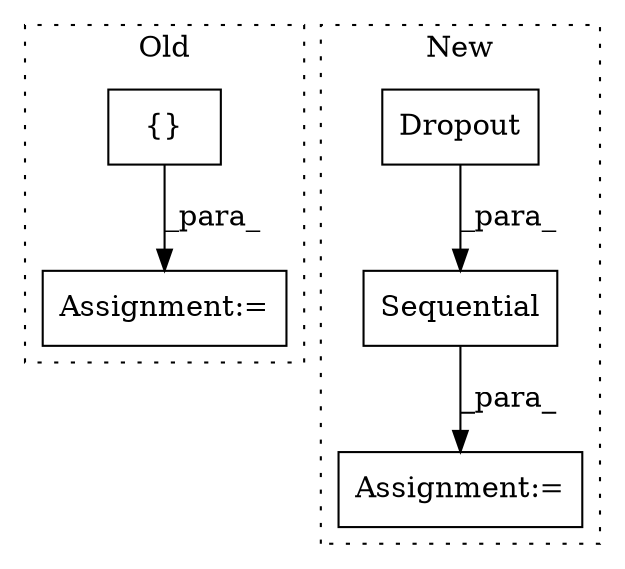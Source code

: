 digraph G {
subgraph cluster0 {
1 [label="{}" a="4" s="3363" l="2" shape="box"];
4 [label="Assignment:=" a="7" s="3353" l="1" shape="box"];
label = "Old";
style="dotted";
}
subgraph cluster1 {
2 [label="Dropout" a="32" s="3152,3163" l="8,1" shape="box"];
3 [label="Assignment:=" a="7" s="2936" l="1" shape="box"];
5 [label="Sequential" a="32" s="2946,3235" l="11,1" shape="box"];
label = "New";
style="dotted";
}
1 -> 4 [label="_para_"];
2 -> 5 [label="_para_"];
5 -> 3 [label="_para_"];
}